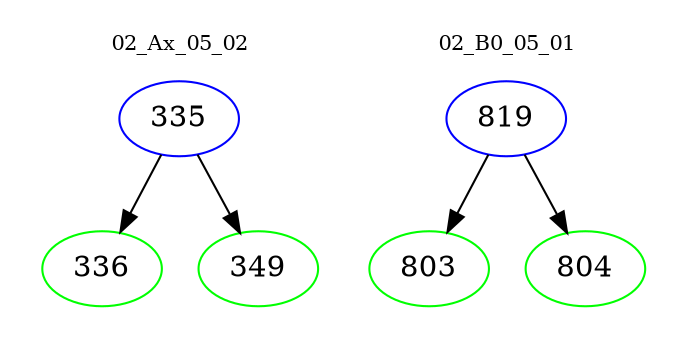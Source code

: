digraph{
subgraph cluster_0 {
color = white
label = "02_Ax_05_02";
fontsize=10;
T0_335 [label="335", color="blue"]
T0_335 -> T0_336 [color="black"]
T0_336 [label="336", color="green"]
T0_335 -> T0_349 [color="black"]
T0_349 [label="349", color="green"]
}
subgraph cluster_1 {
color = white
label = "02_B0_05_01";
fontsize=10;
T1_819 [label="819", color="blue"]
T1_819 -> T1_803 [color="black"]
T1_803 [label="803", color="green"]
T1_819 -> T1_804 [color="black"]
T1_804 [label="804", color="green"]
}
}
